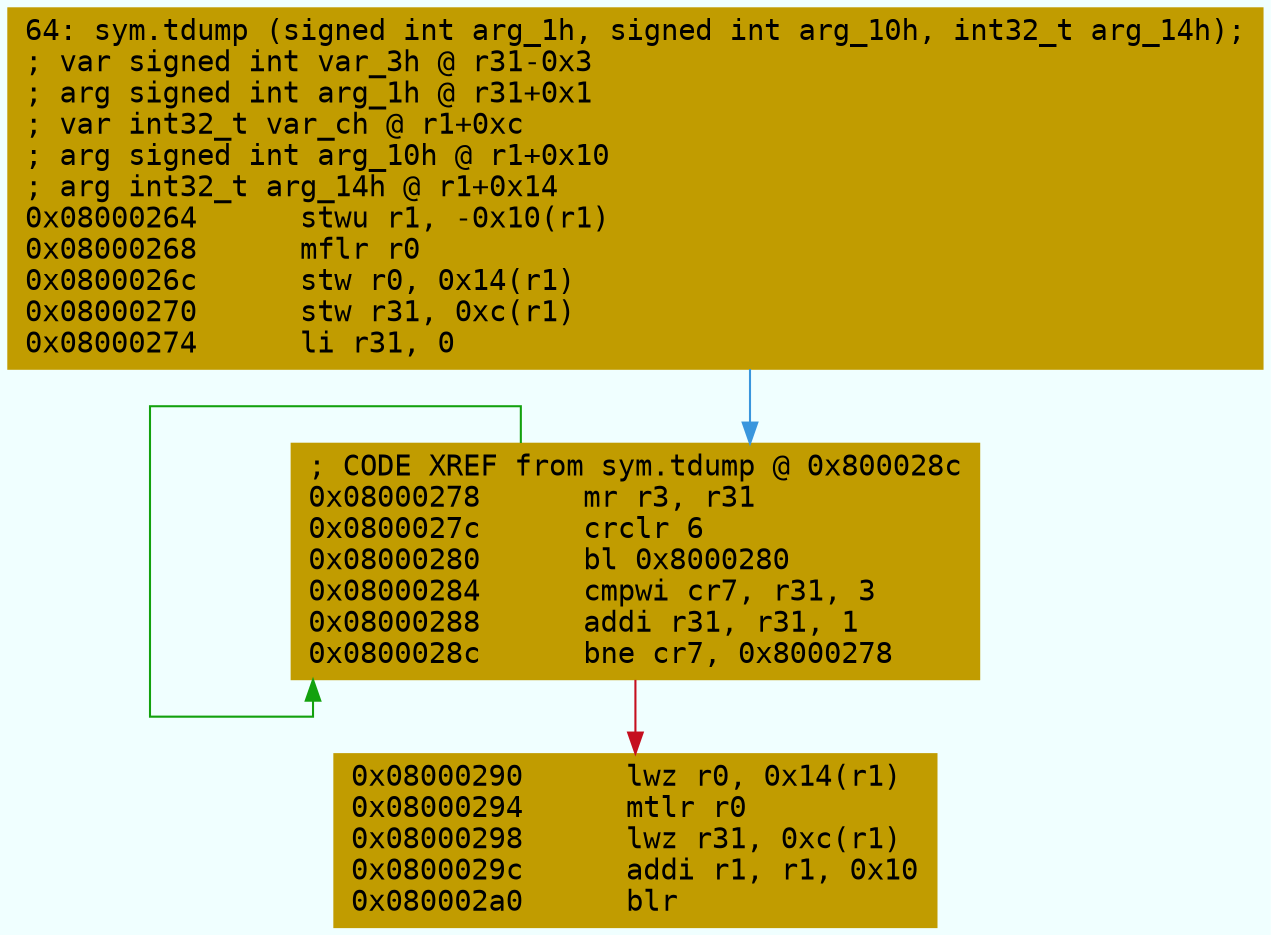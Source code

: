 digraph code {
	graph [bgcolor=azure fontsize=8 fontname="Courier" splines="ortho"];
	node [fillcolor=gray style=filled shape=box];
	edge [arrowhead="normal"];
	"0x08000264" [URL="sym.tdump/0x08000264", fillcolor="#c19c00",color="#c19c00", fontname="Courier",label="64: sym.tdump (signed int arg_1h, signed int arg_10h, int32_t arg_14h);\l; var signed int var_3h @ r31-0x3\l; arg signed int arg_1h @ r31+0x1\l; var int32_t var_ch @ r1+0xc\l; arg signed int arg_10h @ r1+0x10\l; arg int32_t arg_14h @ r1+0x14\l0x08000264      stwu r1, -0x10(r1)\l0x08000268      mflr r0\l0x0800026c      stw r0, 0x14(r1)\l0x08000270      stw r31, 0xc(r1)\l0x08000274      li r31, 0\l"]
	"0x08000278" [URL="sym.tdump/0x08000278", fillcolor="#c19c00",color="#c19c00", fontname="Courier",label="; CODE XREF from sym.tdump @ 0x800028c\l0x08000278      mr r3, r31\l0x0800027c      crclr 6\l0x08000280      bl 0x8000280\l0x08000284      cmpwi cr7, r31, 3\l0x08000288      addi r31, r31, 1\l0x0800028c      bne cr7, 0x8000278\l"]
	"0x08000290" [URL="sym.tdump/0x08000290", fillcolor="#c19c00",color="#c19c00", fontname="Courier",label="0x08000290      lwz r0, 0x14(r1)\l0x08000294      mtlr r0\l0x08000298      lwz r31, 0xc(r1)\l0x0800029c      addi r1, r1, 0x10\l0x080002a0      blr\l"]
        "0x08000264" -> "0x08000278" [color="#3a96dd"];
        "0x08000278" -> "0x08000278" [color="#13a10e"];
        "0x08000278" -> "0x08000290" [color="#c50f1f"];
}
